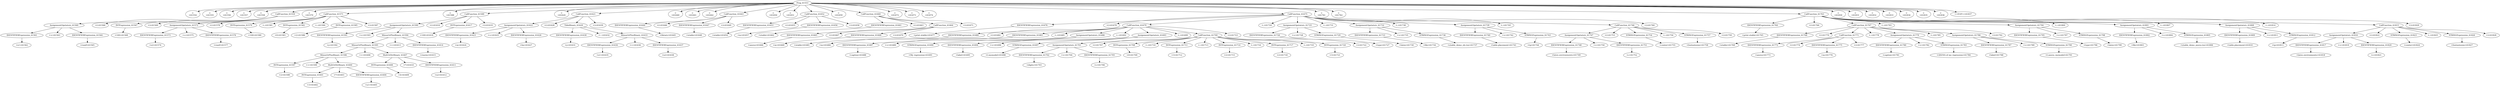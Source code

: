 digraph {

"Prog_61553"->"<
>61554";
"Prog_61553"->"<
>61555";
"Prog_61553"->"<
>61556";
"Prog_61553"->"<
>61557";
"Prog_61553"->"<
>61558";
"Prog_61553"->"CallFunction_61559";
"CallFunction_61559"->"AssignmentOpetators_61560";
"AssignmentOpetators_61560"->"IDENTIFIERExpression_61561";
"IDENTIFIERExpression_61561"->"<x1>61562";
"AssignmentOpetators_61560"->"<=>61563";
"AssignmentOpetators_61560"->"IDENTIFIERExpression_61564";
"IDENTIFIERExpression_61564"->"<runif>61565";
"CallFunction_61559"->"<(>61566";
"CallFunction_61559"->"INTExpression_61567";
"INTExpression_61567"->"<100>61568";
"CallFunction_61559"->"<)>61569";
"Prog_61553"->"<
>61570";
"Prog_61553"->"CallFunction_61571";
"CallFunction_61571"->"AssignmentOpetators_61572";
"AssignmentOpetators_61572"->"IDENTIFIERExpression_61573";
"IDENTIFIERExpression_61573"->"<x2>61574";
"AssignmentOpetators_61572"->"<=>61575";
"AssignmentOpetators_61572"->"IDENTIFIERExpression_61576";
"IDENTIFIERExpression_61576"->"<runif>61577";
"CallFunction_61571"->"<(>61578";
"CallFunction_61571"->"INTExpression_61579";
"INTExpression_61579"->"<100>61580";
"CallFunction_61571"->"<,>61581";
"CallFunction_61571"->"INTExpression_61582";
"INTExpression_61582"->"<0>61583";
"CallFunction_61571"->"<,>61584";
"CallFunction_61571"->"INTExpression_61585";
"INTExpression_61585"->"<2>61586";
"CallFunction_61571"->"<)>61587";
"Prog_61553"->"<
>61588";
"Prog_61553"->"CallFunction_61589";
"CallFunction_61589"->"AssignmentOpetators_61590";
"AssignmentOpetators_61590"->"IDENTIFIERExpression_61591";
"IDENTIFIERExpression_61591"->"<y>61592";
"AssignmentOpetators_61590"->"<=>61593";
"AssignmentOpetators_61590"->"MinusOrPlusBinary_61594";
"MinusOrPlusBinary_61594"->"MinusOrPlusBinary_61595";
"MinusOrPlusBinary_61595"->"MinusOrPlusBinary_61596";
"MinusOrPlusBinary_61596"->"INTExpression_61597";
"INTExpression_61597"->"<2>61598";
"MinusOrPlusBinary_61596"->"<+>61599";
"MinusOrPlusBinary_61596"->"MultOrDivBinary_61600";
"MultOrDivBinary_61600"->"INTExpression_61601";
"INTExpression_61601"->"<3>61602";
"MultOrDivBinary_61600"->"<*>61603";
"MultOrDivBinary_61600"->"IDENTIFIERExpression_61604";
"IDENTIFIERExpression_61604"->"<x1>61605";
"MinusOrPlusBinary_61595"->"<+>61606";
"MinusOrPlusBinary_61595"->"MultOrDivBinary_61607";
"MultOrDivBinary_61607"->"INTExpression_61608";
"INTExpression_61608"->"<4>61609";
"MultOrDivBinary_61607"->"<*>61610";
"MultOrDivBinary_61607"->"IDENTIFIERExpression_61611";
"IDENTIFIERExpression_61611"->"<x2>61612";
"MinusOrPlusBinary_61594"->"<+>61613";
"MinusOrPlusBinary_61594"->"IDENTIFIERExpression_61614";
"IDENTIFIERExpression_61614"->"<rnorm>61615";
"CallFunction_61589"->"<(>61616";
"CallFunction_61589"->"INTExpression_61617";
"INTExpression_61617"->"<100>61618";
"CallFunction_61589"->"<)>61619";
"Prog_61553"->"<
>61620";
"Prog_61553"->"CallFunction_61621";
"CallFunction_61621"->"AssignmentOpetators_61622";
"AssignmentOpetators_61622"->"IDENTIFIERExpression_61623";
"IDENTIFIERExpression_61623"->"<m>61624";
"AssignmentOpetators_61622"->"<=>61625";
"AssignmentOpetators_61622"->"IDENTIFIERExpression_61626";
"IDENTIFIERExpression_61626"->"<lm>61627";
"CallFunction_61621"->"<(>61628";
"CallFunction_61621"->"TildeBinary_61629";
"TildeBinary_61629"->"IDENTIFIERExpression_61630";
"IDENTIFIERExpression_61630"->"<y>61631";
"TildeBinary_61629"->"<~>61632";
"TildeBinary_61629"->"MinusOrPlusBinary_61633";
"MinusOrPlusBinary_61633"->"IDENTIFIERExpression_61634";
"IDENTIFIERExpression_61634"->"<x1>61635";
"MinusOrPlusBinary_61633"->"<+>61636";
"MinusOrPlusBinary_61633"->"IDENTIFIERExpression_61637";
"IDENTIFIERExpression_61637"->"<x2>61638";
"CallFunction_61621"->"<)>61639";
"Prog_61553"->"<
>61640";
"Prog_61553"->"<
>61641";
"Prog_61553"->"<
>61642";
"Prog_61553"->"CallFunction_61643";
"CallFunction_61643"->"IDENTIFIERExpression_61644";
"IDENTIFIERExpression_61644"->"<library>61645";
"CallFunction_61643"->"<(>61646";
"CallFunction_61643"->"IDENTIFIERExpression_61647";
"IDENTIFIERExpression_61647"->"<xtable>61648";
"CallFunction_61643"->"<)>61649";
"Prog_61553"->"<
>61650";
"Prog_61553"->"<
>61651";
"Prog_61553"->"CallFunction_61652";
"CallFunction_61652"->"IDENTIFIERExpression_61653";
"IDENTIFIERExpression_61653"->"<xtable>61654";
"CallFunction_61652"->"<(>61655";
"CallFunction_61652"->"IDENTIFIERExpression_61656";
"IDENTIFIERExpression_61656"->"<m>61657";
"CallFunction_61652"->"<)>61658";
"Prog_61553"->"<
>61659";
"Prog_61553"->"CallFunction_61660";
"CallFunction_61660"->"IDENTIFIERExpression_61661";
"IDENTIFIERExpression_61661"->"<xtable>61662";
"CallFunction_61660"->"<(>61663";
"CallFunction_61660"->"CallFunction_61664";
"CallFunction_61664"->"IDENTIFIERExpression_61665";
"IDENTIFIERExpression_61665"->"<anova>61666";
"CallFunction_61664"->"<(>61667";
"CallFunction_61664"->"IDENTIFIERExpression_61668";
"IDENTIFIERExpression_61668"->"<m>61669";
"CallFunction_61664"->"<)>61670";
"CallFunction_61660"->"<)>61671";
"Prog_61553"->"<
>61672";
"Prog_61553"->"<
>61673";
"Prog_61553"->"<
>61674";
"Prog_61553"->"CallFunction_61675";
"CallFunction_61675"->"IDENTIFIERExpression_61676";
"IDENTIFIERExpression_61676"->"<print.xtable>61677";
"CallFunction_61675"->"<(>61678";
"CallFunction_61675"->"CallFunction_61679";
"CallFunction_61679"->"IDENTIFIERExpression_61680";
"IDENTIFIERExpression_61680"->"<xtable>61681";
"CallFunction_61679"->"<(>61682";
"CallFunction_61679"->"IDENTIFIERExpression_61683";
"IDENTIFIERExpression_61683"->"<m>61684";
"CallFunction_61679"->"<,>61685";
"CallFunction_61679"->"AssignmentOpetators_61686";
"AssignmentOpetators_61686"->"IDENTIFIERExpression_61687";
"IDENTIFIERExpression_61687"->"<caption>61688";
"AssignmentOpetators_61686"->"<=>61689";
"AssignmentOpetators_61686"->"STRINGExpression_61690";
"STRINGExpression_61690"->"<My regression>61691";
"CallFunction_61679"->"<,>61692";
"CallFunction_61679"->"AssignmentOpetators_61693";
"AssignmentOpetators_61693"->"IDENTIFIERExpression_61694";
"IDENTIFIERExpression_61694"->"<label>61695";
"AssignmentOpetators_61693"->"<=>61696";
"AssignmentOpetators_61693"->"STRINGExpression_61697";
"STRINGExpression_61697"->"<t:mymodel>61698";
"CallFunction_61679"->"<,>61699";
"CallFunction_61679"->"CallFunction_61700";
"CallFunction_61700"->"AssignmentOpetators_61701";
"AssignmentOpetators_61701"->"IDENTIFIERExpression_61702";
"IDENTIFIERExpression_61702"->"<digits>61703";
"AssignmentOpetators_61701"->"<=>61704";
"AssignmentOpetators_61701"->"IDENTIFIERExpression_61705";
"IDENTIFIERExpression_61705"->"<c>61706";
"CallFunction_61700"->"<(>61707";
"CallFunction_61700"->"INTExpression_61708";
"INTExpression_61708"->"<0>61709";
"CallFunction_61700"->"<,>61710";
"CallFunction_61700"->"INTExpression_61711";
"INTExpression_61711"->"<3>61712";
"CallFunction_61700"->"<,>61713";
"CallFunction_61700"->"INTExpression_61714";
"INTExpression_61714"->"<2>61715";
"CallFunction_61700"->"<,>61716";
"CallFunction_61700"->"INTExpression_61717";
"INTExpression_61717"->"<2>61718";
"CallFunction_61700"->"<,>61719";
"CallFunction_61700"->"INTExpression_61720";
"INTExpression_61720"->"<3>61721";
"CallFunction_61700"->"<)>61722";
"CallFunction_61679"->"<)>61723";
"CallFunction_61675"->"<,>61724";
"CallFunction_61675"->"AssignmentOpetators_61725";
"AssignmentOpetators_61725"->"IDENTIFIERExpression_61726";
"IDENTIFIERExpression_61726"->"<type>61727";
"AssignmentOpetators_61725"->"<=>61728";
"AssignmentOpetators_61725"->"STRINGExpression_61729";
"STRINGExpression_61729"->"<latex>61730";
"CallFunction_61675"->"<,>61731";
"CallFunction_61675"->"AssignmentOpetators_61732";
"AssignmentOpetators_61732"->"IDENTIFIERExpression_61733";
"IDENTIFIERExpression_61733"->"<file>61734";
"AssignmentOpetators_61732"->"<=>61735";
"AssignmentOpetators_61732"->"STRINGExpression_61736";
"STRINGExpression_61736"->"<xtable_demo_ols.tex>61737";
"CallFunction_61675"->"<,>61738";
"CallFunction_61675"->"AssignmentOpetators_61739";
"AssignmentOpetators_61739"->"IDENTIFIERExpression_61740";
"IDENTIFIERExpression_61740"->"<table.placement>61741";
"AssignmentOpetators_61739"->"<=>61742";
"AssignmentOpetators_61739"->"STRINGExpression_61743";
"STRINGExpression_61743"->"<tp>61744";
"CallFunction_61675"->"<,>61745";
"CallFunction_61675"->"CallFunction_61746";
"CallFunction_61746"->"AssignmentOpetators_61747";
"AssignmentOpetators_61747"->"IDENTIFIERExpression_61748";
"IDENTIFIERExpression_61748"->"<latex.environments>61749";
"AssignmentOpetators_61747"->"<=>61750";
"AssignmentOpetators_61747"->"IDENTIFIERExpression_61751";
"IDENTIFIERExpression_61751"->"<c>61752";
"CallFunction_61746"->"<(>61753";
"CallFunction_61746"->"STRINGExpression_61754";
"STRINGExpression_61754"->"<center>61755";
"CallFunction_61746"->"<,>61756";
"CallFunction_61746"->"STRINGExpression_61757";
"STRINGExpression_61757"->"<footnotesize>61758";
"CallFunction_61746"->"<)>61759";
"CallFunction_61675"->"<)>61760";
"Prog_61553"->"<
>61761";
"Prog_61553"->"<
>61762";
"Prog_61553"->"CallFunction_61763";
"CallFunction_61763"->"IDENTIFIERExpression_61764";
"IDENTIFIERExpression_61764"->"<print.xtable>61765";
"CallFunction_61763"->"<(>61766";
"CallFunction_61763"->"CallFunction_61767";
"CallFunction_61767"->"IDENTIFIERExpression_61768";
"IDENTIFIERExpression_61768"->"<xtable>61769";
"CallFunction_61767"->"<(>61770";
"CallFunction_61767"->"CallFunction_61771";
"CallFunction_61771"->"IDENTIFIERExpression_61772";
"IDENTIFIERExpression_61772"->"<anova>61773";
"CallFunction_61771"->"<(>61774";
"CallFunction_61771"->"IDENTIFIERExpression_61775";
"IDENTIFIERExpression_61775"->"<m>61776";
"CallFunction_61771"->"<)>61777";
"CallFunction_61767"->"<,>61778";
"CallFunction_61767"->"AssignmentOpetators_61779";
"AssignmentOpetators_61779"->"IDENTIFIERExpression_61780";
"IDENTIFIERExpression_61780"->"<caption>61781";
"AssignmentOpetators_61779"->"<=>61782";
"AssignmentOpetators_61779"->"STRINGExpression_61783";
"STRINGExpression_61783"->"<ANOVA of my regression>61784";
"CallFunction_61767"->"<,>61785";
"CallFunction_61767"->"AssignmentOpetators_61786";
"AssignmentOpetators_61786"->"IDENTIFIERExpression_61787";
"IDENTIFIERExpression_61787"->"<label>61788";
"AssignmentOpetators_61786"->"<=>61789";
"AssignmentOpetators_61786"->"STRINGExpression_61790";
"STRINGExpression_61790"->"<t:anova_mymodel>61791";
"CallFunction_61767"->"<)>61792";
"CallFunction_61763"->"<,>61793";
"CallFunction_61763"->"AssignmentOpetators_61794";
"AssignmentOpetators_61794"->"IDENTIFIERExpression_61795";
"IDENTIFIERExpression_61795"->"<type>61796";
"AssignmentOpetators_61794"->"<=>61797";
"AssignmentOpetators_61794"->"STRINGExpression_61798";
"STRINGExpression_61798"->"<latex>61799";
"CallFunction_61763"->"<,>61800";
"CallFunction_61763"->"AssignmentOpetators_61801";
"AssignmentOpetators_61801"->"IDENTIFIERExpression_61802";
"IDENTIFIERExpression_61802"->"<file>61803";
"AssignmentOpetators_61801"->"<=>61804";
"AssignmentOpetators_61801"->"STRINGExpression_61805";
"STRINGExpression_61805"->"<xtable_demo_anova.tex>61806";
"CallFunction_61763"->"<,>61807";
"CallFunction_61763"->"AssignmentOpetators_61808";
"AssignmentOpetators_61808"->"IDENTIFIERExpression_61809";
"IDENTIFIERExpression_61809"->"<table.placement>61810";
"AssignmentOpetators_61808"->"<=>61811";
"AssignmentOpetators_61808"->"STRINGExpression_61812";
"STRINGExpression_61812"->"<tp>61813";
"CallFunction_61763"->"<,>61814";
"CallFunction_61763"->"CallFunction_61815";
"CallFunction_61815"->"AssignmentOpetators_61816";
"AssignmentOpetators_61816"->"IDENTIFIERExpression_61817";
"IDENTIFIERExpression_61817"->"<latex.environments>61818";
"AssignmentOpetators_61816"->"<=>61819";
"AssignmentOpetators_61816"->"IDENTIFIERExpression_61820";
"IDENTIFIERExpression_61820"->"<c>61821";
"CallFunction_61815"->"<(>61822";
"CallFunction_61815"->"STRINGExpression_61823";
"STRINGExpression_61823"->"<center>61824";
"CallFunction_61815"->"<,>61825";
"CallFunction_61815"->"STRINGExpression_61826";
"STRINGExpression_61826"->"<footnotesize>61827";
"CallFunction_61815"->"<)>61828";
"CallFunction_61763"->"<)>61829";
"Prog_61553"->"<
>61830";
"Prog_61553"->"<
>61831";
"Prog_61553"->"<
>61832";
"Prog_61553"->"<
>61833";
"Prog_61553"->"<
>61834";
"Prog_61553"->"<
>61835";
"Prog_61553"->"<
>61836";
"Prog_61553"->"<<EOF>>61837";
}
